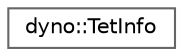 digraph "Graphical Class Hierarchy"
{
 // LATEX_PDF_SIZE
  bgcolor="transparent";
  edge [fontname=Helvetica,fontsize=10,labelfontname=Helvetica,labelfontsize=10];
  node [fontname=Helvetica,fontsize=10,shape=box,height=0.2,width=0.4];
  rankdir="LR";
  Node0 [id="Node000000",label="dyno::TetInfo",height=0.2,width=0.4,color="grey40", fillcolor="white", style="filled",URL="$structdyno_1_1_tet_info.html",tooltip=" "];
}
